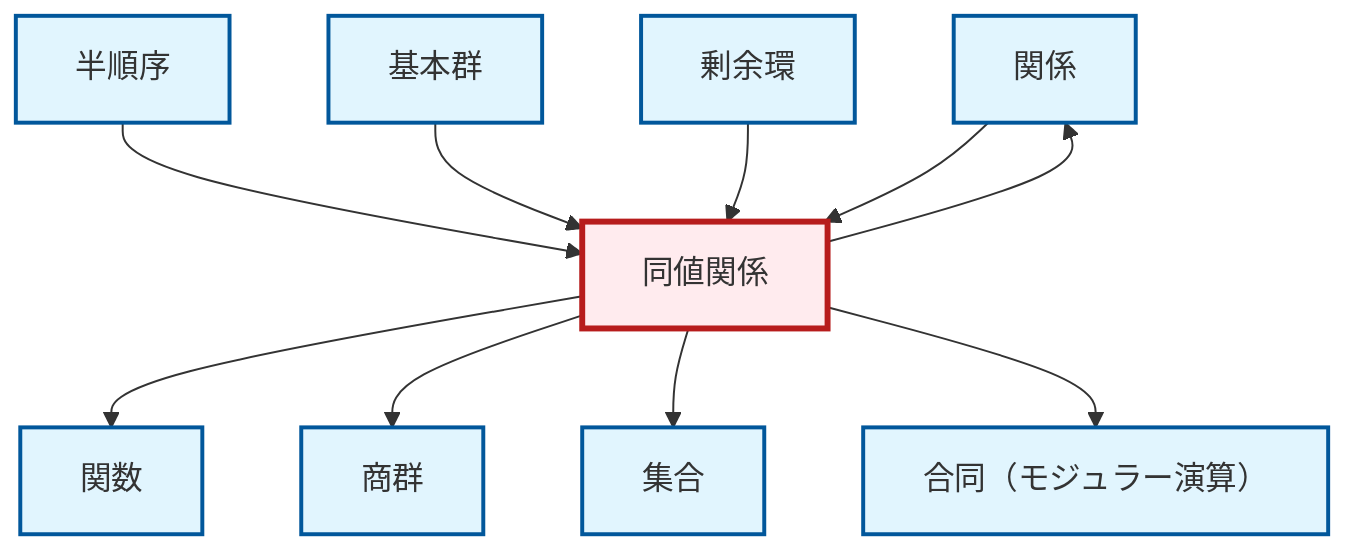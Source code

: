 graph TD
    classDef definition fill:#e1f5fe,stroke:#01579b,stroke-width:2px
    classDef theorem fill:#f3e5f5,stroke:#4a148c,stroke-width:2px
    classDef axiom fill:#fff3e0,stroke:#e65100,stroke-width:2px
    classDef example fill:#e8f5e9,stroke:#1b5e20,stroke-width:2px
    classDef current fill:#ffebee,stroke:#b71c1c,stroke-width:3px
    def-relation["関係"]:::definition
    def-congruence["合同（モジュラー演算）"]:::definition
    def-function["関数"]:::definition
    def-quotient-ring["剰余環"]:::definition
    def-fundamental-group["基本群"]:::definition
    def-set["集合"]:::definition
    def-partial-order["半順序"]:::definition
    def-equivalence-relation["同値関係"]:::definition
    def-quotient-group["商群"]:::definition
    def-equivalence-relation --> def-function
    def-partial-order --> def-equivalence-relation
    def-fundamental-group --> def-equivalence-relation
    def-equivalence-relation --> def-quotient-group
    def-equivalence-relation --> def-set
    def-quotient-ring --> def-equivalence-relation
    def-relation --> def-equivalence-relation
    def-equivalence-relation --> def-relation
    def-equivalence-relation --> def-congruence
    class def-equivalence-relation current